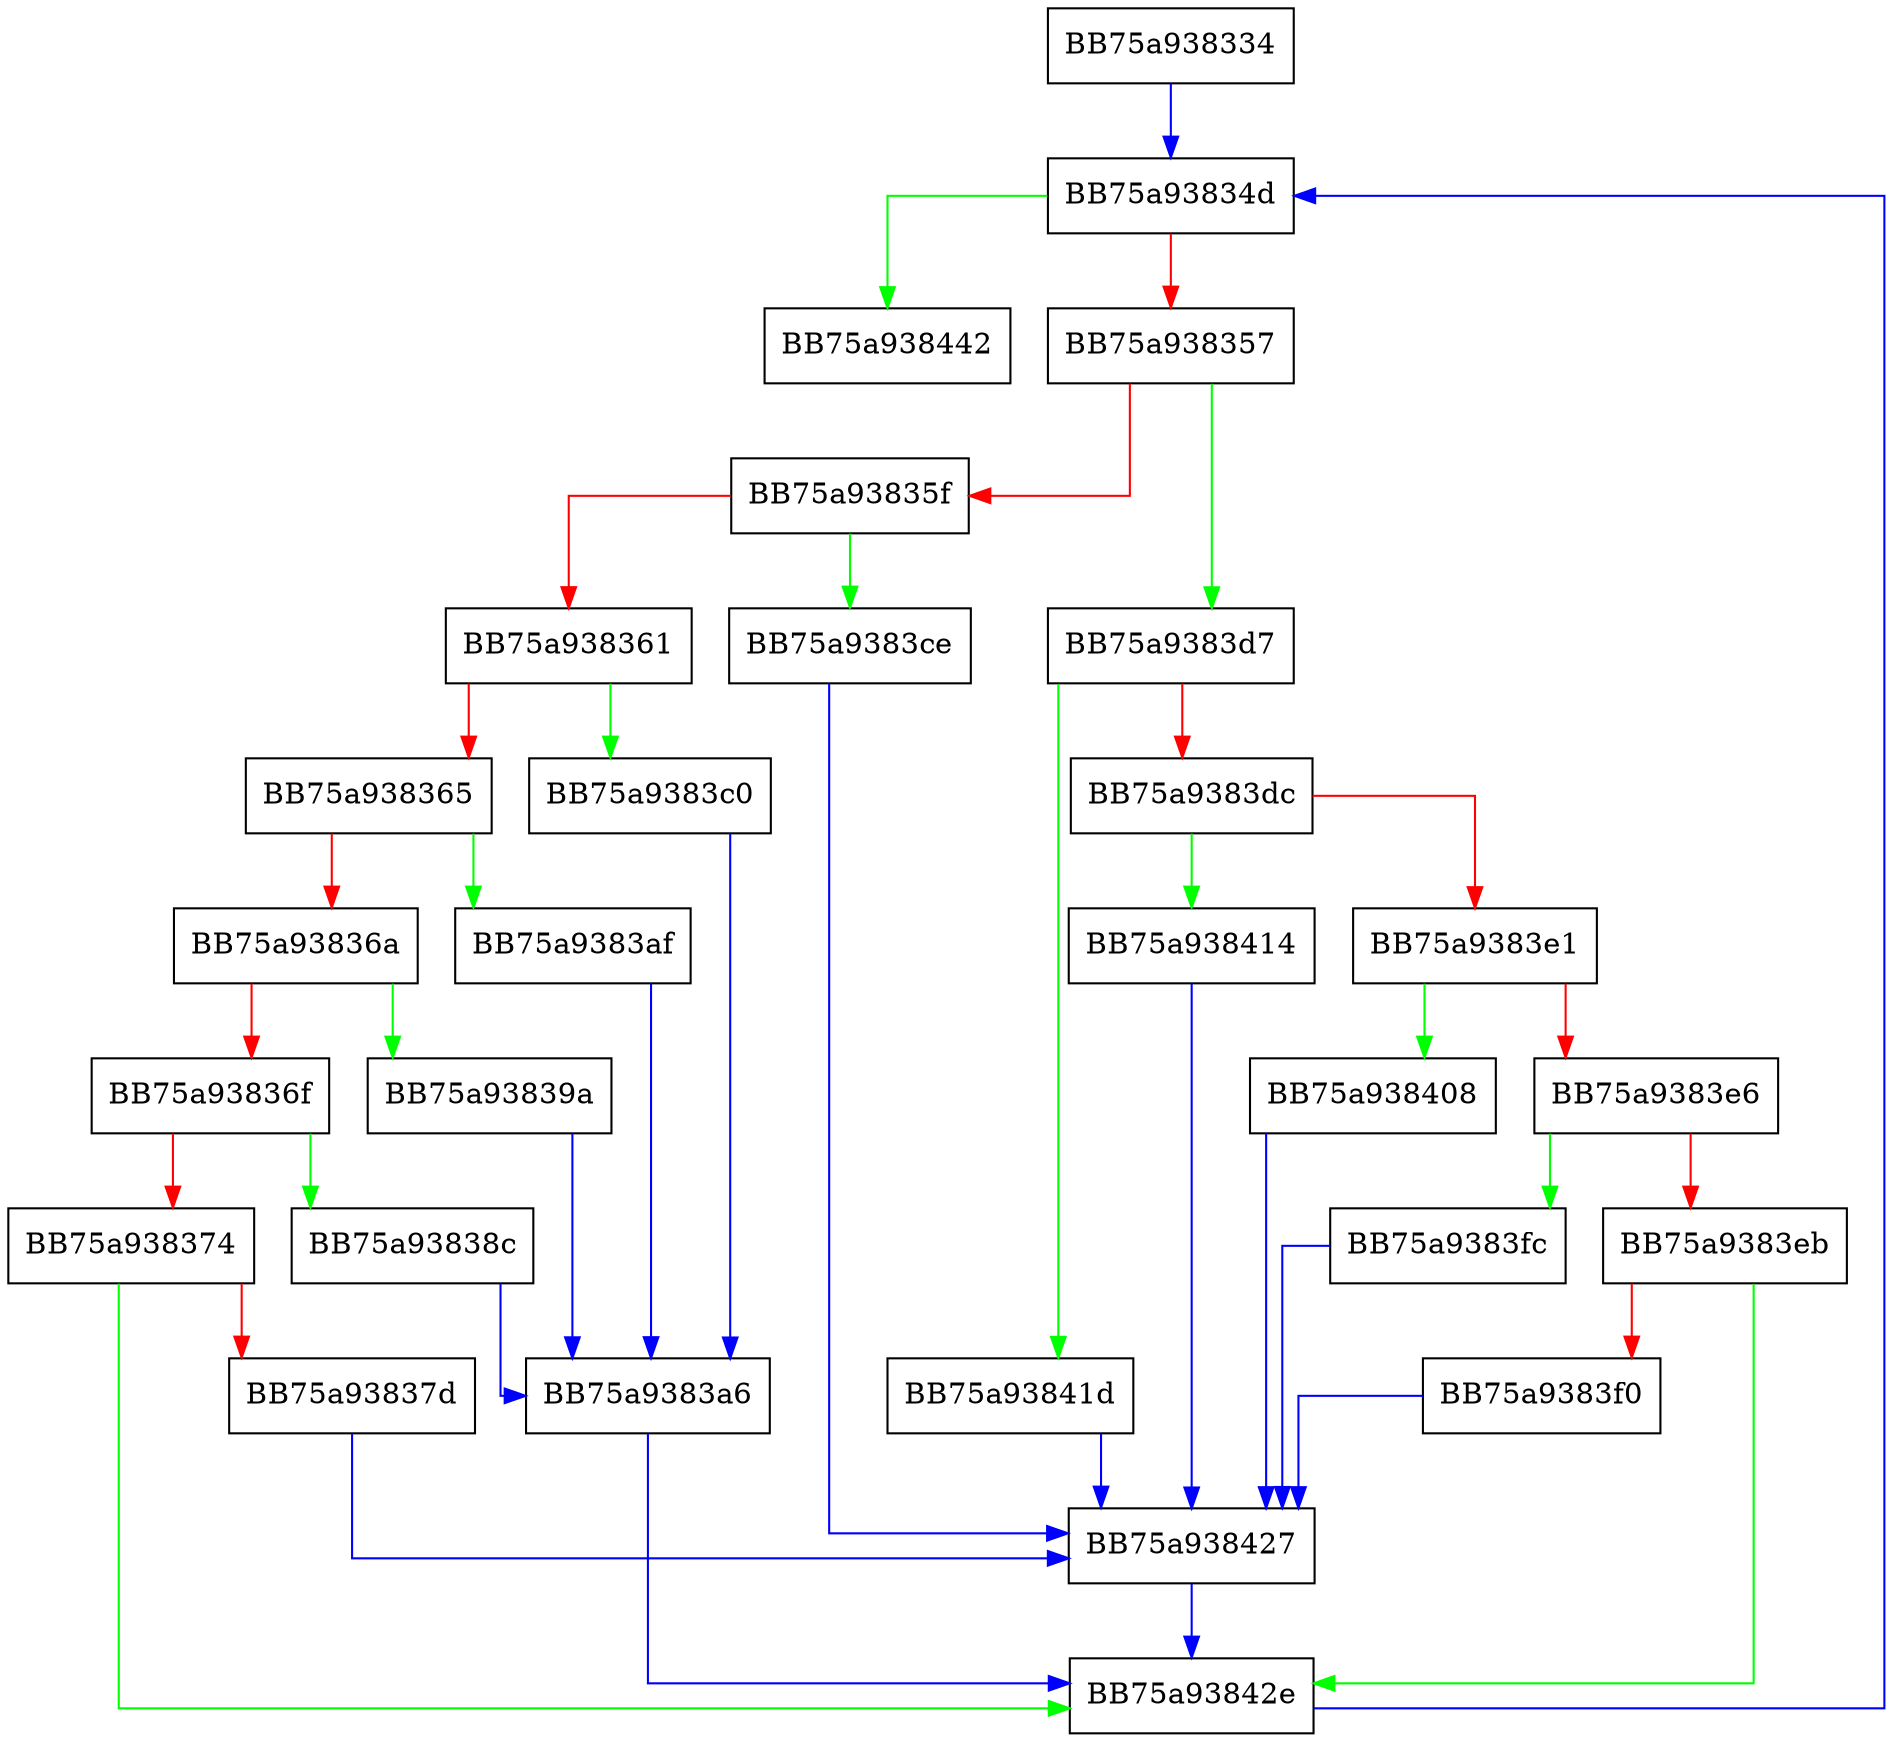 digraph _prepare_counters_to_normalize {
  node [shape="box"];
  graph [splines=ortho];
  BB75a938334 -> BB75a93834d [color="blue"];
  BB75a93834d -> BB75a938442 [color="green"];
  BB75a93834d -> BB75a938357 [color="red"];
  BB75a938357 -> BB75a9383d7 [color="green"];
  BB75a938357 -> BB75a93835f [color="red"];
  BB75a93835f -> BB75a9383ce [color="green"];
  BB75a93835f -> BB75a938361 [color="red"];
  BB75a938361 -> BB75a9383c0 [color="green"];
  BB75a938361 -> BB75a938365 [color="red"];
  BB75a938365 -> BB75a9383af [color="green"];
  BB75a938365 -> BB75a93836a [color="red"];
  BB75a93836a -> BB75a93839a [color="green"];
  BB75a93836a -> BB75a93836f [color="red"];
  BB75a93836f -> BB75a93838c [color="green"];
  BB75a93836f -> BB75a938374 [color="red"];
  BB75a938374 -> BB75a93842e [color="green"];
  BB75a938374 -> BB75a93837d [color="red"];
  BB75a93837d -> BB75a938427 [color="blue"];
  BB75a93838c -> BB75a9383a6 [color="blue"];
  BB75a93839a -> BB75a9383a6 [color="blue"];
  BB75a9383a6 -> BB75a93842e [color="blue"];
  BB75a9383af -> BB75a9383a6 [color="blue"];
  BB75a9383c0 -> BB75a9383a6 [color="blue"];
  BB75a9383ce -> BB75a938427 [color="blue"];
  BB75a9383d7 -> BB75a93841d [color="green"];
  BB75a9383d7 -> BB75a9383dc [color="red"];
  BB75a9383dc -> BB75a938414 [color="green"];
  BB75a9383dc -> BB75a9383e1 [color="red"];
  BB75a9383e1 -> BB75a938408 [color="green"];
  BB75a9383e1 -> BB75a9383e6 [color="red"];
  BB75a9383e6 -> BB75a9383fc [color="green"];
  BB75a9383e6 -> BB75a9383eb [color="red"];
  BB75a9383eb -> BB75a93842e [color="green"];
  BB75a9383eb -> BB75a9383f0 [color="red"];
  BB75a9383f0 -> BB75a938427 [color="blue"];
  BB75a9383fc -> BB75a938427 [color="blue"];
  BB75a938408 -> BB75a938427 [color="blue"];
  BB75a938414 -> BB75a938427 [color="blue"];
  BB75a93841d -> BB75a938427 [color="blue"];
  BB75a938427 -> BB75a93842e [color="blue"];
  BB75a93842e -> BB75a93834d [color="blue"];
}